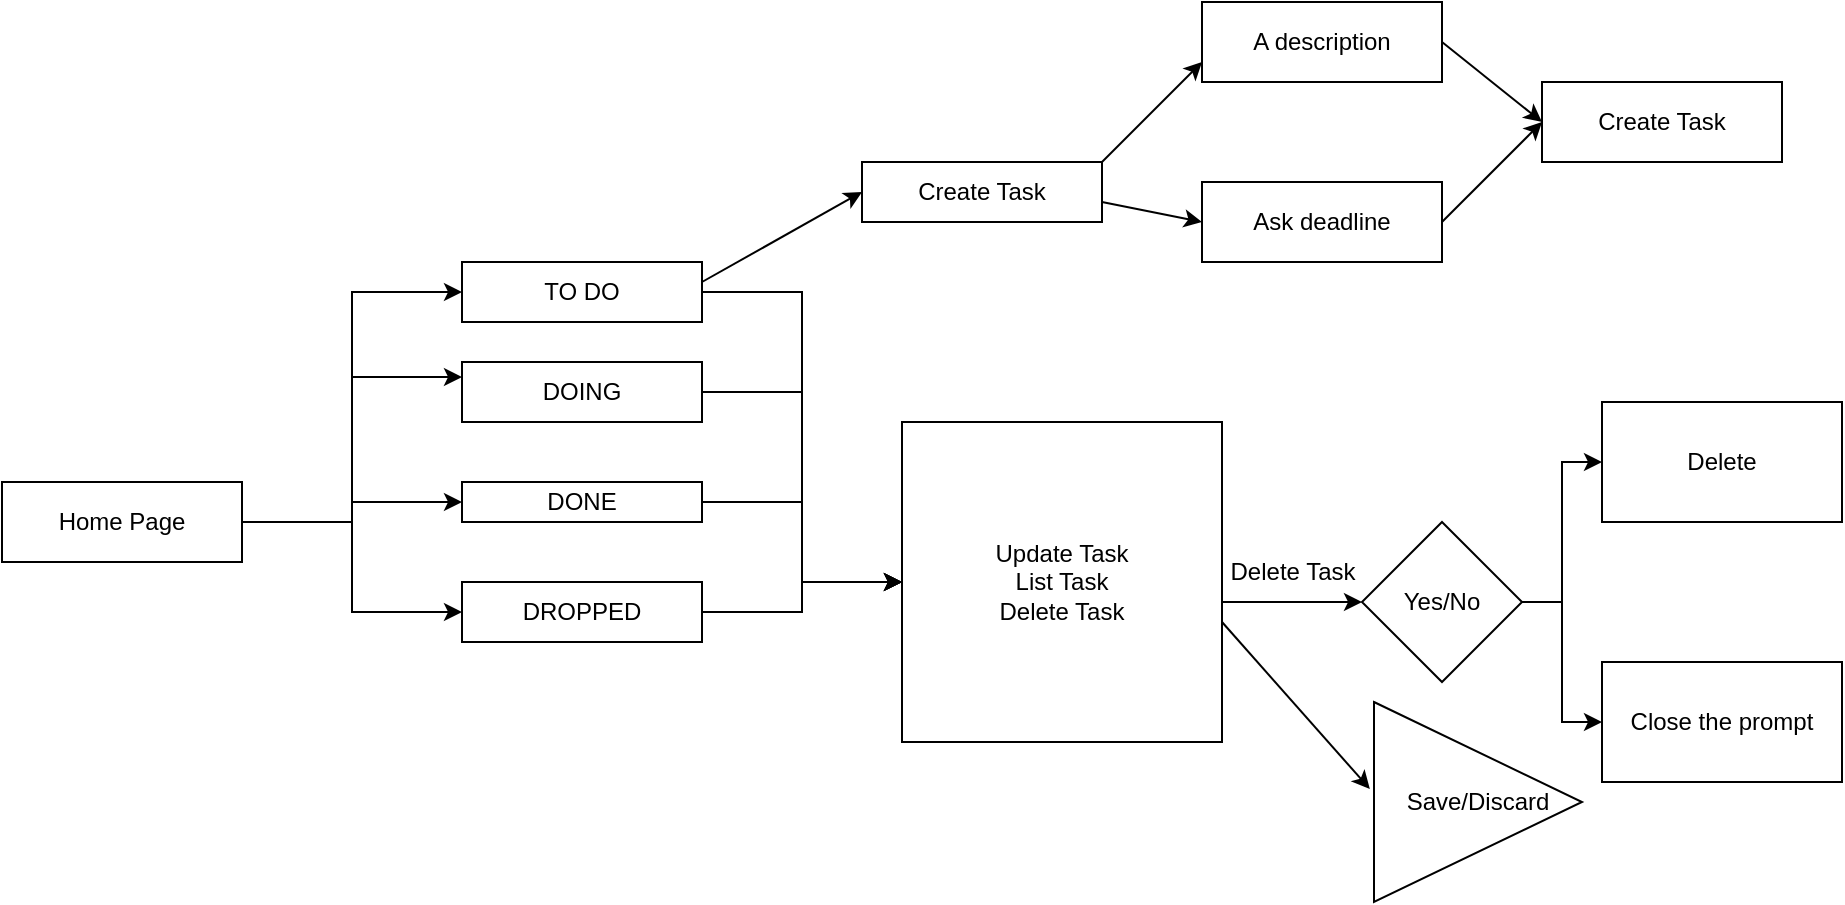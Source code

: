 <mxfile version="23.1.5" type="google">
  <diagram id="C5RBs43oDa-KdzZeNtuy" name="Page-1">
    <mxGraphModel grid="1" page="1" gridSize="10" guides="1" tooltips="1" connect="1" arrows="1" fold="1" pageScale="1" pageWidth="827" pageHeight="1169" math="0" shadow="0">
      <root>
        <mxCell id="WIyWlLk6GJQsqaUBKTNV-0" />
        <mxCell id="WIyWlLk6GJQsqaUBKTNV-1" parent="WIyWlLk6GJQsqaUBKTNV-0" />
        <mxCell id="zsh9sCKFQ6KEEiNJPHPw-8" style="edgeStyle=orthogonalEdgeStyle;rounded=0;orthogonalLoop=1;jettySize=auto;html=1;entryX=0;entryY=0.5;entryDx=0;entryDy=0;" edge="1" parent="WIyWlLk6GJQsqaUBKTNV-1" source="WIyWlLk6GJQsqaUBKTNV-3" target="zsh9sCKFQ6KEEiNJPHPw-0">
          <mxGeometry relative="1" as="geometry" />
        </mxCell>
        <mxCell id="zsh9sCKFQ6KEEiNJPHPw-11" style="edgeStyle=orthogonalEdgeStyle;rounded=0;orthogonalLoop=1;jettySize=auto;html=1;exitX=1;exitY=0.5;exitDx=0;exitDy=0;entryX=0;entryY=0.25;entryDx=0;entryDy=0;" edge="1" parent="WIyWlLk6GJQsqaUBKTNV-1" source="WIyWlLk6GJQsqaUBKTNV-3" target="zsh9sCKFQ6KEEiNJPHPw-1">
          <mxGeometry relative="1" as="geometry">
            <Array as="points">
              <mxPoint x="185" y="350" />
              <mxPoint x="185" y="278" />
            </Array>
          </mxGeometry>
        </mxCell>
        <mxCell id="zsh9sCKFQ6KEEiNJPHPw-12" style="edgeStyle=orthogonalEdgeStyle;rounded=0;orthogonalLoop=1;jettySize=auto;html=1;entryX=0;entryY=0.5;entryDx=0;entryDy=0;" edge="1" parent="WIyWlLk6GJQsqaUBKTNV-1" source="WIyWlLk6GJQsqaUBKTNV-3" target="zsh9sCKFQ6KEEiNJPHPw-2">
          <mxGeometry relative="1" as="geometry" />
        </mxCell>
        <mxCell id="zsh9sCKFQ6KEEiNJPHPw-13" style="edgeStyle=orthogonalEdgeStyle;rounded=0;orthogonalLoop=1;jettySize=auto;html=1;entryX=0;entryY=0.5;entryDx=0;entryDy=0;" edge="1" parent="WIyWlLk6GJQsqaUBKTNV-1" source="WIyWlLk6GJQsqaUBKTNV-3" target="zsh9sCKFQ6KEEiNJPHPw-3">
          <mxGeometry relative="1" as="geometry" />
        </mxCell>
        <mxCell id="WIyWlLk6GJQsqaUBKTNV-3" value="Home Page" style="rounded=1;whiteSpace=wrap;html=1;fontSize=12;glass=0;strokeWidth=1;shadow=0;arcSize=0;" vertex="1" parent="WIyWlLk6GJQsqaUBKTNV-1">
          <mxGeometry x="10" y="330" width="120" height="40" as="geometry" />
        </mxCell>
        <mxCell id="zsh9sCKFQ6KEEiNJPHPw-17" style="edgeStyle=orthogonalEdgeStyle;rounded=0;orthogonalLoop=1;jettySize=auto;html=1;entryX=0;entryY=0.5;entryDx=0;entryDy=0;" edge="1" parent="WIyWlLk6GJQsqaUBKTNV-1" source="zsh9sCKFQ6KEEiNJPHPw-0" target="zsh9sCKFQ6KEEiNJPHPw-16">
          <mxGeometry relative="1" as="geometry" />
        </mxCell>
        <mxCell id="zsh9sCKFQ6KEEiNJPHPw-0" value="TO DO" style="whiteSpace=wrap;html=1;" vertex="1" parent="WIyWlLk6GJQsqaUBKTNV-1">
          <mxGeometry x="240" y="220" width="120" height="30" as="geometry" />
        </mxCell>
        <mxCell id="zsh9sCKFQ6KEEiNJPHPw-18" style="edgeStyle=orthogonalEdgeStyle;rounded=0;orthogonalLoop=1;jettySize=auto;html=1;exitX=1;exitY=0.5;exitDx=0;exitDy=0;" edge="1" parent="WIyWlLk6GJQsqaUBKTNV-1" source="zsh9sCKFQ6KEEiNJPHPw-1" target="zsh9sCKFQ6KEEiNJPHPw-16">
          <mxGeometry relative="1" as="geometry" />
        </mxCell>
        <mxCell id="zsh9sCKFQ6KEEiNJPHPw-1" value="DOING" style="whiteSpace=wrap;html=1;" vertex="1" parent="WIyWlLk6GJQsqaUBKTNV-1">
          <mxGeometry x="240" y="270" width="120" height="30" as="geometry" />
        </mxCell>
        <mxCell id="zsh9sCKFQ6KEEiNJPHPw-19" style="edgeStyle=orthogonalEdgeStyle;rounded=0;orthogonalLoop=1;jettySize=auto;html=1;" edge="1" parent="WIyWlLk6GJQsqaUBKTNV-1" source="zsh9sCKFQ6KEEiNJPHPw-2" target="zsh9sCKFQ6KEEiNJPHPw-16">
          <mxGeometry relative="1" as="geometry" />
        </mxCell>
        <mxCell id="zsh9sCKFQ6KEEiNJPHPw-2" value="DONE" style="whiteSpace=wrap;html=1;" vertex="1" parent="WIyWlLk6GJQsqaUBKTNV-1">
          <mxGeometry x="240" y="330" width="120" height="20" as="geometry" />
        </mxCell>
        <mxCell id="zsh9sCKFQ6KEEiNJPHPw-20" style="edgeStyle=orthogonalEdgeStyle;rounded=0;orthogonalLoop=1;jettySize=auto;html=1;" edge="1" parent="WIyWlLk6GJQsqaUBKTNV-1" source="zsh9sCKFQ6KEEiNJPHPw-3" target="zsh9sCKFQ6KEEiNJPHPw-16">
          <mxGeometry relative="1" as="geometry" />
        </mxCell>
        <mxCell id="zsh9sCKFQ6KEEiNJPHPw-3" value="DROPPED" style="whiteSpace=wrap;html=1;" vertex="1" parent="WIyWlLk6GJQsqaUBKTNV-1">
          <mxGeometry x="240" y="380" width="120" height="30" as="geometry" />
        </mxCell>
        <mxCell id="zsh9sCKFQ6KEEiNJPHPw-6" style="edgeStyle=orthogonalEdgeStyle;rounded=0;orthogonalLoop=1;jettySize=auto;html=1;exitX=0.5;exitY=1;exitDx=0;exitDy=0;" edge="1" parent="WIyWlLk6GJQsqaUBKTNV-1" source="zsh9sCKFQ6KEEiNJPHPw-3" target="zsh9sCKFQ6KEEiNJPHPw-3">
          <mxGeometry relative="1" as="geometry" />
        </mxCell>
        <mxCell id="zsh9sCKFQ6KEEiNJPHPw-14" value="Create Task" style="rounded=0;whiteSpace=wrap;html=1;" vertex="1" parent="WIyWlLk6GJQsqaUBKTNV-1">
          <mxGeometry x="440" y="170" width="120" height="30" as="geometry" />
        </mxCell>
        <mxCell id="zsh9sCKFQ6KEEiNJPHPw-16" value="Update Task&lt;br&gt;List Task&lt;br&gt;Delete Task" style="whiteSpace=wrap;html=1;aspect=fixed;" vertex="1" parent="WIyWlLk6GJQsqaUBKTNV-1">
          <mxGeometry x="460" y="300" width="160" height="160" as="geometry" />
        </mxCell>
        <mxCell id="zsh9sCKFQ6KEEiNJPHPw-21" value="" style="endArrow=classic;html=1;rounded=0;" edge="1" parent="WIyWlLk6GJQsqaUBKTNV-1">
          <mxGeometry width="50" height="50" relative="1" as="geometry">
            <mxPoint x="620" y="390" as="sourcePoint" />
            <mxPoint x="690" y="390" as="targetPoint" />
          </mxGeometry>
        </mxCell>
        <mxCell id="zsh9sCKFQ6KEEiNJPHPw-22" value="Delete Task" style="text;html=1;align=center;verticalAlign=middle;resizable=0;points=[];autosize=1;strokeColor=none;fillColor=none;" vertex="1" parent="WIyWlLk6GJQsqaUBKTNV-1">
          <mxGeometry x="610" y="360" width="90" height="30" as="geometry" />
        </mxCell>
        <mxCell id="zsh9sCKFQ6KEEiNJPHPw-24" value="Save/Discard" style="triangle;whiteSpace=wrap;html=1;" vertex="1" parent="WIyWlLk6GJQsqaUBKTNV-1">
          <mxGeometry x="696" y="440" width="104" height="100" as="geometry" />
        </mxCell>
        <mxCell id="zsh9sCKFQ6KEEiNJPHPw-25" value="" style="endArrow=classic;html=1;rounded=0;entryX=-0.02;entryY=0.435;entryDx=0;entryDy=0;entryPerimeter=0;" edge="1" parent="WIyWlLk6GJQsqaUBKTNV-1" target="zsh9sCKFQ6KEEiNJPHPw-24">
          <mxGeometry width="50" height="50" relative="1" as="geometry">
            <mxPoint x="620" y="400" as="sourcePoint" />
            <mxPoint x="600" y="430" as="targetPoint" />
            <Array as="points" />
          </mxGeometry>
        </mxCell>
        <mxCell id="zsh9sCKFQ6KEEiNJPHPw-31" style="edgeStyle=orthogonalEdgeStyle;rounded=0;orthogonalLoop=1;jettySize=auto;html=1;entryX=0;entryY=0.5;entryDx=0;entryDy=0;" edge="1" parent="WIyWlLk6GJQsqaUBKTNV-1" source="zsh9sCKFQ6KEEiNJPHPw-27" target="zsh9sCKFQ6KEEiNJPHPw-30">
          <mxGeometry relative="1" as="geometry" />
        </mxCell>
        <mxCell id="zsh9sCKFQ6KEEiNJPHPw-32" style="edgeStyle=orthogonalEdgeStyle;rounded=0;orthogonalLoop=1;jettySize=auto;html=1;entryX=0;entryY=0.5;entryDx=0;entryDy=0;" edge="1" parent="WIyWlLk6GJQsqaUBKTNV-1" source="zsh9sCKFQ6KEEiNJPHPw-27" target="zsh9sCKFQ6KEEiNJPHPw-29">
          <mxGeometry relative="1" as="geometry" />
        </mxCell>
        <mxCell id="zsh9sCKFQ6KEEiNJPHPw-27" value="Yes/No" style="rhombus;whiteSpace=wrap;html=1;" vertex="1" parent="WIyWlLk6GJQsqaUBKTNV-1">
          <mxGeometry x="690" y="350" width="80" height="80" as="geometry" />
        </mxCell>
        <mxCell id="zsh9sCKFQ6KEEiNJPHPw-29" value="Delete" style="rounded=0;whiteSpace=wrap;html=1;" vertex="1" parent="WIyWlLk6GJQsqaUBKTNV-1">
          <mxGeometry x="810" y="290" width="120" height="60" as="geometry" />
        </mxCell>
        <mxCell id="zsh9sCKFQ6KEEiNJPHPw-30" value="Close the prompt" style="rounded=0;whiteSpace=wrap;html=1;" vertex="1" parent="WIyWlLk6GJQsqaUBKTNV-1">
          <mxGeometry x="810" y="420" width="120" height="60" as="geometry" />
        </mxCell>
        <mxCell id="zsh9sCKFQ6KEEiNJPHPw-33" value="" style="endArrow=classic;html=1;rounded=0;entryX=0;entryY=0.5;entryDx=0;entryDy=0;" edge="1" parent="WIyWlLk6GJQsqaUBKTNV-1" target="zsh9sCKFQ6KEEiNJPHPw-14">
          <mxGeometry width="50" height="50" relative="1" as="geometry">
            <mxPoint x="360" y="230" as="sourcePoint" />
            <mxPoint x="410" y="180" as="targetPoint" />
          </mxGeometry>
        </mxCell>
        <mxCell id="zsh9sCKFQ6KEEiNJPHPw-35" value="" style="endArrow=classic;html=1;rounded=0;" edge="1" parent="WIyWlLk6GJQsqaUBKTNV-1">
          <mxGeometry width="50" height="50" relative="1" as="geometry">
            <mxPoint x="560" y="170" as="sourcePoint" />
            <mxPoint x="610" y="120" as="targetPoint" />
          </mxGeometry>
        </mxCell>
        <mxCell id="zsh9sCKFQ6KEEiNJPHPw-37" value="A description" style="whiteSpace=wrap;html=1;" vertex="1" parent="WIyWlLk6GJQsqaUBKTNV-1">
          <mxGeometry x="610" y="90" width="120" height="40" as="geometry" />
        </mxCell>
        <mxCell id="zsh9sCKFQ6KEEiNJPHPw-40" value="Ask deadline" style="whiteSpace=wrap;html=1;" vertex="1" parent="WIyWlLk6GJQsqaUBKTNV-1">
          <mxGeometry x="610" y="180" width="120" height="40" as="geometry" />
        </mxCell>
        <mxCell id="zsh9sCKFQ6KEEiNJPHPw-41" value="" style="endArrow=classic;html=1;rounded=0;entryX=0;entryY=0.5;entryDx=0;entryDy=0;" edge="1" parent="WIyWlLk6GJQsqaUBKTNV-1" target="zsh9sCKFQ6KEEiNJPHPw-40">
          <mxGeometry width="50" height="50" relative="1" as="geometry">
            <mxPoint x="560" y="190" as="sourcePoint" />
            <mxPoint x="610" y="140" as="targetPoint" />
          </mxGeometry>
        </mxCell>
        <mxCell id="zsh9sCKFQ6KEEiNJPHPw-42" value="Create Task" style="rounded=0;whiteSpace=wrap;html=1;" vertex="1" parent="WIyWlLk6GJQsqaUBKTNV-1">
          <mxGeometry x="780" y="130" width="120" height="40" as="geometry" />
        </mxCell>
        <mxCell id="zsh9sCKFQ6KEEiNJPHPw-43" value="" style="endArrow=classic;html=1;rounded=0;entryX=0;entryY=0.5;entryDx=0;entryDy=0;" edge="1" parent="WIyWlLk6GJQsqaUBKTNV-1" target="zsh9sCKFQ6KEEiNJPHPw-42">
          <mxGeometry width="50" height="50" relative="1" as="geometry">
            <mxPoint x="730" y="110" as="sourcePoint" />
            <mxPoint x="780" y="60" as="targetPoint" />
          </mxGeometry>
        </mxCell>
        <mxCell id="zsh9sCKFQ6KEEiNJPHPw-44" value="" style="endArrow=classic;html=1;rounded=0;" edge="1" parent="WIyWlLk6GJQsqaUBKTNV-1">
          <mxGeometry width="50" height="50" relative="1" as="geometry">
            <mxPoint x="730" y="200" as="sourcePoint" />
            <mxPoint x="780" y="150" as="targetPoint" />
          </mxGeometry>
        </mxCell>
      </root>
    </mxGraphModel>
  </diagram>
</mxfile>
